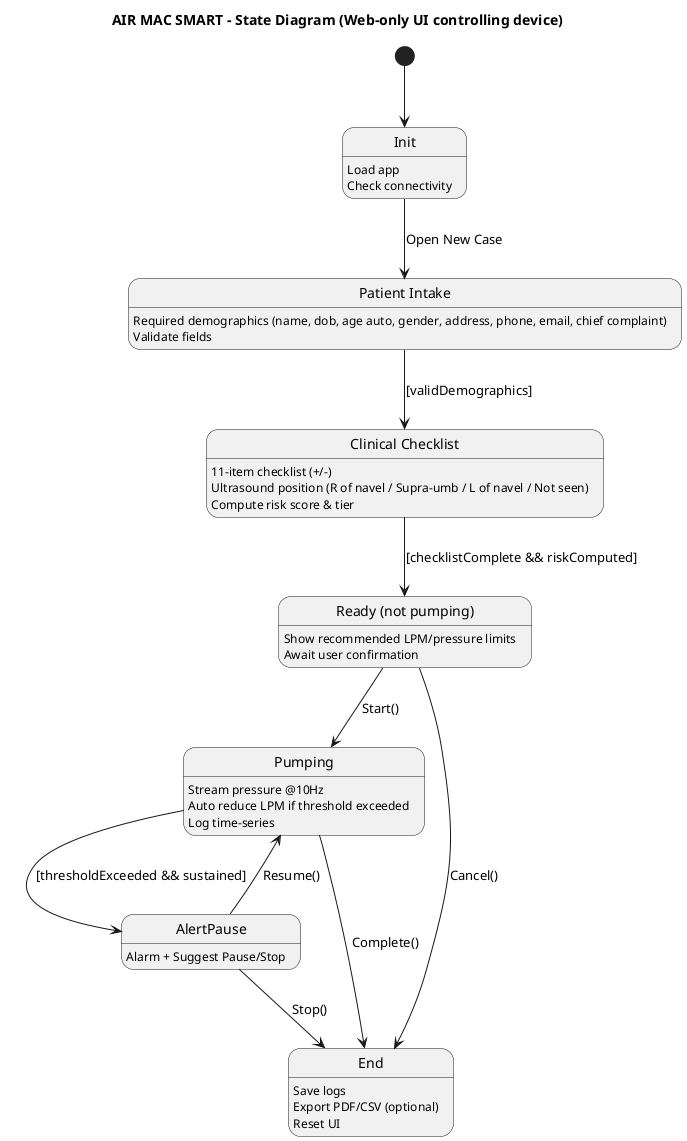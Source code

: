 
@startuml
title AIR MAC SMART - State Diagram (Web-only UI controlling device)

[*] --> Init

state Init {
  Init : Load app
  Init : Check connectivity
}

Init --> Intake : Open New Case
state Intake as "Patient Intake" {
  Intake : Required demographics (name, dob, age auto, gender, address, phone, email, chief complaint)
  Intake : Validate fields
}
Intake --> Clinical : [validDemographics]

state Clinical as "Clinical Checklist" {
  Clinical : 11-item checklist (+/-)
  Clinical : Ultrasound position (R of navel / Supra-umb / L of navel / Not seen)
  Clinical : Compute risk score & tier
}
Clinical --> Ready : [checklistComplete && riskComputed]

state Ready as "Ready (not pumping)" {
  Ready : Show recommended LPM/pressure limits
  Ready : Await user confirmation
}
Ready --> Pumping : Start()

state Pumping {
  Pumping : Stream pressure @10Hz
  Pumping : Auto reduce LPM if threshold exceeded
  Pumping : Log time-series
}
Pumping --> AlertPause : [thresholdExceeded && sustained]
AlertPause : Alarm + Suggest Pause/Stop
AlertPause --> Pumping : Resume()
AlertPause --> End : Stop()

Pumping --> End : Complete()
Ready --> End : Cancel()

state End {
  End : Save logs
  End : Export PDF/CSV (optional)
  End : Reset UI
}

@enduml
